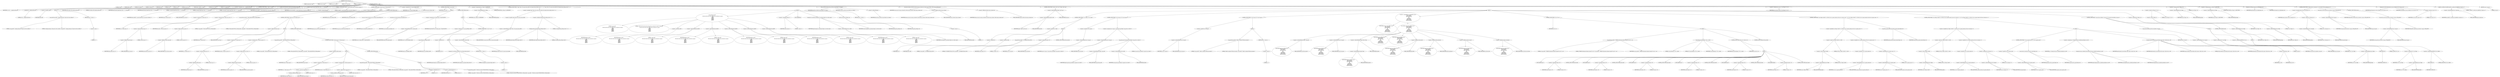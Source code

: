 digraph hostapd_notif_assoc {  
"1000112" [label = "(METHOD,hostapd_notif_assoc)" ]
"1000113" [label = "(PARAM,hostapd_data *hapd)" ]
"1000114" [label = "(PARAM,const u8 *addr)" ]
"1000115" [label = "(PARAM,const u8 *req_ies)" ]
"1000116" [label = "(PARAM,size_t req_ies_len)" ]
"1000117" [label = "(PARAM,int reassoc)" ]
"1000118" [label = "(BLOCK,,)" ]
"1000119" [label = "(LOCAL,v6: u32)" ]
"1000120" [label = "(LOCAL,reason: u16)" ]
"1000121" [label = "(LOCAL,sta: sta_info *)" ]
"1000122" [label = "(LOCAL,ie: const u8 *)" ]
"1000123" [label = "(LOCAL,ielen: int)" ]
"1000124" [label = "(LOCAL,p: u8 *)" ]
"1000125" [label = "(LOCAL,res: int)" ]
"1000126" [label = "(LOCAL,new_assoc: int)" ]
"1000127" [label = "(LOCAL,elems: ieee802_11_elems)" ]
"1000128" [label = "(LOCAL,buf: u8 [ 1064 ])" ]
"1000129" [label = "(LOCAL,v16: unsigned int)" ]
"1000130" [label = "(<operator>.assignment,v16 = __readgsdword(0x14u))" ]
"1000131" [label = "(IDENTIFIER,v16,v16 = __readgsdword(0x14u))" ]
"1000132" [label = "(__readgsdword,__readgsdword(0x14u))" ]
"1000133" [label = "(LITERAL,0x14u,__readgsdword(0x14u))" ]
"1000134" [label = "(CONTROL_STRUCTURE,if ( !addr ),if ( !addr ))" ]
"1000135" [label = "(<operator>.logicalNot,!addr)" ]
"1000136" [label = "(IDENTIFIER,addr,!addr)" ]
"1000137" [label = "(BLOCK,,)" ]
"1000138" [label = "(wpa_printf,wpa_printf(2, \"hostapd_notif_assoc: Skip event with no address\"))" ]
"1000139" [label = "(LITERAL,2,wpa_printf(2, \"hostapd_notif_assoc: Skip event with no address\"))" ]
"1000140" [label = "(LITERAL,\"hostapd_notif_assoc: Skip event with no address\",wpa_printf(2, \"hostapd_notif_assoc: Skip event with no address\"))" ]
"1000141" [label = "(RETURN,return -1;,return -1;)" ]
"1000142" [label = "(<operator>.minus,-1)" ]
"1000143" [label = "(LITERAL,1,-1)" ]
"1000144" [label = "(random_add_randomness,random_add_randomness(addr, 6u))" ]
"1000145" [label = "(IDENTIFIER,addr,random_add_randomness(addr, 6u))" ]
"1000146" [label = "(LITERAL,6u,random_add_randomness(addr, 6u))" ]
"1000147" [label = "(hostapd_logger,hostapd_logger(hapd, addr, 1u, 2, \"associated\"))" ]
"1000148" [label = "(IDENTIFIER,hapd,hostapd_logger(hapd, addr, 1u, 2, \"associated\"))" ]
"1000149" [label = "(IDENTIFIER,addr,hostapd_logger(hapd, addr, 1u, 2, \"associated\"))" ]
"1000150" [label = "(LITERAL,1u,hostapd_logger(hapd, addr, 1u, 2, \"associated\"))" ]
"1000151" [label = "(LITERAL,2,hostapd_logger(hapd, addr, 1u, 2, \"associated\"))" ]
"1000152" [label = "(LITERAL,\"associated\",hostapd_logger(hapd, addr, 1u, 2, \"associated\"))" ]
"1000153" [label = "(ieee802_11_parse_elems,ieee802_11_parse_elems(req_ies, req_ies_len, &elems, 0))" ]
"1000154" [label = "(IDENTIFIER,req_ies,ieee802_11_parse_elems(req_ies, req_ies_len, &elems, 0))" ]
"1000155" [label = "(IDENTIFIER,req_ies_len,ieee802_11_parse_elems(req_ies, req_ies_len, &elems, 0))" ]
"1000156" [label = "(<operator>.addressOf,&elems)" ]
"1000157" [label = "(IDENTIFIER,elems,ieee802_11_parse_elems(req_ies, req_ies_len, &elems, 0))" ]
"1000158" [label = "(LITERAL,0,ieee802_11_parse_elems(req_ies, req_ies_len, &elems, 0))" ]
"1000159" [label = "(CONTROL_STRUCTURE,if ( elems.wps_ie ),if ( elems.wps_ie ))" ]
"1000160" [label = "(<operator>.fieldAccess,elems.wps_ie)" ]
"1000161" [label = "(IDENTIFIER,elems,if ( elems.wps_ie ))" ]
"1000162" [label = "(FIELD_IDENTIFIER,wps_ie,wps_ie)" ]
"1000163" [label = "(BLOCK,,)" ]
"1000164" [label = "(<operator>.assignment,ie = elems.wps_ie - 2)" ]
"1000165" [label = "(IDENTIFIER,ie,ie = elems.wps_ie - 2)" ]
"1000166" [label = "(<operator>.subtraction,elems.wps_ie - 2)" ]
"1000167" [label = "(<operator>.fieldAccess,elems.wps_ie)" ]
"1000168" [label = "(IDENTIFIER,elems,elems.wps_ie - 2)" ]
"1000169" [label = "(FIELD_IDENTIFIER,wps_ie,wps_ie)" ]
"1000170" [label = "(LITERAL,2,elems.wps_ie - 2)" ]
"1000171" [label = "(<operator>.assignment,ielen = elems.wps_ie_len + 2)" ]
"1000172" [label = "(IDENTIFIER,ielen,ielen = elems.wps_ie_len + 2)" ]
"1000173" [label = "(<operator>.addition,elems.wps_ie_len + 2)" ]
"1000174" [label = "(<operator>.fieldAccess,elems.wps_ie_len)" ]
"1000175" [label = "(IDENTIFIER,elems,elems.wps_ie_len + 2)" ]
"1000176" [label = "(FIELD_IDENTIFIER,wps_ie_len,wps_ie_len)" ]
"1000177" [label = "(LITERAL,2,elems.wps_ie_len + 2)" ]
"1000178" [label = "(wpa_printf,wpa_printf(2, \"STA included WPS IE in (Re)AssocReq\"))" ]
"1000179" [label = "(LITERAL,2,wpa_printf(2, \"STA included WPS IE in (Re)AssocReq\"))" ]
"1000180" [label = "(LITERAL,\"STA included WPS IE in (Re)AssocReq\",wpa_printf(2, \"STA included WPS IE in (Re)AssocReq\"))" ]
"1000181" [label = "(CONTROL_STRUCTURE,else,else)" ]
"1000182" [label = "(CONTROL_STRUCTURE,if ( elems.rsn_ie ),if ( elems.rsn_ie ))" ]
"1000183" [label = "(<operator>.fieldAccess,elems.rsn_ie)" ]
"1000184" [label = "(IDENTIFIER,elems,if ( elems.rsn_ie ))" ]
"1000185" [label = "(FIELD_IDENTIFIER,rsn_ie,rsn_ie)" ]
"1000186" [label = "(BLOCK,,)" ]
"1000187" [label = "(<operator>.assignment,ie = elems.rsn_ie - 2)" ]
"1000188" [label = "(IDENTIFIER,ie,ie = elems.rsn_ie - 2)" ]
"1000189" [label = "(<operator>.subtraction,elems.rsn_ie - 2)" ]
"1000190" [label = "(<operator>.fieldAccess,elems.rsn_ie)" ]
"1000191" [label = "(IDENTIFIER,elems,elems.rsn_ie - 2)" ]
"1000192" [label = "(FIELD_IDENTIFIER,rsn_ie,rsn_ie)" ]
"1000193" [label = "(LITERAL,2,elems.rsn_ie - 2)" ]
"1000194" [label = "(<operator>.assignment,ielen = elems.rsn_ie_len + 2)" ]
"1000195" [label = "(IDENTIFIER,ielen,ielen = elems.rsn_ie_len + 2)" ]
"1000196" [label = "(<operator>.addition,elems.rsn_ie_len + 2)" ]
"1000197" [label = "(<operator>.fieldAccess,elems.rsn_ie_len)" ]
"1000198" [label = "(IDENTIFIER,elems,elems.rsn_ie_len + 2)" ]
"1000199" [label = "(FIELD_IDENTIFIER,rsn_ie_len,rsn_ie_len)" ]
"1000200" [label = "(LITERAL,2,elems.rsn_ie_len + 2)" ]
"1000201" [label = "(wpa_printf,wpa_printf(2, \"STA included RSN IE in (Re)AssocReq\"))" ]
"1000202" [label = "(LITERAL,2,wpa_printf(2, \"STA included RSN IE in (Re)AssocReq\"))" ]
"1000203" [label = "(LITERAL,\"STA included RSN IE in (Re)AssocReq\",wpa_printf(2, \"STA included RSN IE in (Re)AssocReq\"))" ]
"1000204" [label = "(CONTROL_STRUCTURE,else,else)" ]
"1000205" [label = "(CONTROL_STRUCTURE,if ( elems.wpa_ie ),if ( elems.wpa_ie ))" ]
"1000206" [label = "(<operator>.fieldAccess,elems.wpa_ie)" ]
"1000207" [label = "(IDENTIFIER,elems,if ( elems.wpa_ie ))" ]
"1000208" [label = "(FIELD_IDENTIFIER,wpa_ie,wpa_ie)" ]
"1000209" [label = "(BLOCK,,)" ]
"1000210" [label = "(<operator>.assignment,ie = elems.wpa_ie - 2)" ]
"1000211" [label = "(IDENTIFIER,ie,ie = elems.wpa_ie - 2)" ]
"1000212" [label = "(<operator>.subtraction,elems.wpa_ie - 2)" ]
"1000213" [label = "(<operator>.fieldAccess,elems.wpa_ie)" ]
"1000214" [label = "(IDENTIFIER,elems,elems.wpa_ie - 2)" ]
"1000215" [label = "(FIELD_IDENTIFIER,wpa_ie,wpa_ie)" ]
"1000216" [label = "(LITERAL,2,elems.wpa_ie - 2)" ]
"1000217" [label = "(<operator>.assignment,ielen = elems.wpa_ie_len + 2)" ]
"1000218" [label = "(IDENTIFIER,ielen,ielen = elems.wpa_ie_len + 2)" ]
"1000219" [label = "(<operator>.addition,elems.wpa_ie_len + 2)" ]
"1000220" [label = "(<operator>.fieldAccess,elems.wpa_ie_len)" ]
"1000221" [label = "(IDENTIFIER,elems,elems.wpa_ie_len + 2)" ]
"1000222" [label = "(FIELD_IDENTIFIER,wpa_ie_len,wpa_ie_len)" ]
"1000223" [label = "(LITERAL,2,elems.wpa_ie_len + 2)" ]
"1000224" [label = "(wpa_printf,wpa_printf(2, \"STA included WPA IE in (Re)AssocReq\"))" ]
"1000225" [label = "(LITERAL,2,wpa_printf(2, \"STA included WPA IE in (Re)AssocReq\"))" ]
"1000226" [label = "(LITERAL,\"STA included WPA IE in (Re)AssocReq\",wpa_printf(2, \"STA included WPA IE in (Re)AssocReq\"))" ]
"1000227" [label = "(CONTROL_STRUCTURE,else,else)" ]
"1000228" [label = "(BLOCK,,)" ]
"1000229" [label = "(<operator>.assignment,ie = 0)" ]
"1000230" [label = "(IDENTIFIER,ie,ie = 0)" ]
"1000231" [label = "(LITERAL,0,ie = 0)" ]
"1000232" [label = "(<operator>.assignment,ielen = 0)" ]
"1000233" [label = "(IDENTIFIER,ielen,ielen = 0)" ]
"1000234" [label = "(LITERAL,0,ielen = 0)" ]
"1000235" [label = "(wpa_printf,wpa_printf(2, \"STA did not include WPS/RSN/WPA IE in (Re)AssocReq\"))" ]
"1000236" [label = "(LITERAL,2,wpa_printf(2, \"STA did not include WPS/RSN/WPA IE in (Re)AssocReq\"))" ]
"1000237" [label = "(LITERAL,\"STA did not include WPS/RSN/WPA IE in (Re)AssocReq\",wpa_printf(2, \"STA did not include WPS/RSN/WPA IE in (Re)AssocReq\"))" ]
"1000238" [label = "(<operator>.assignment,sta = ap_get_sta(hapd, addr))" ]
"1000239" [label = "(IDENTIFIER,sta,sta = ap_get_sta(hapd, addr))" ]
"1000240" [label = "(ap_get_sta,ap_get_sta(hapd, addr))" ]
"1000241" [label = "(IDENTIFIER,hapd,ap_get_sta(hapd, addr))" ]
"1000242" [label = "(IDENTIFIER,addr,ap_get_sta(hapd, addr))" ]
"1000243" [label = "(CONTROL_STRUCTURE,if ( sta ),if ( sta ))" ]
"1000244" [label = "(IDENTIFIER,sta,if ( sta ))" ]
"1000245" [label = "(BLOCK,,)" ]
"1000246" [label = "(ap_sta_no_session_timeout,ap_sta_no_session_timeout(hapd, sta))" ]
"1000247" [label = "(IDENTIFIER,hapd,ap_sta_no_session_timeout(hapd, sta))" ]
"1000248" [label = "(IDENTIFIER,sta,ap_sta_no_session_timeout(hapd, sta))" ]
"1000249" [label = "(accounting_sta_stop,accounting_sta_stop(hapd, sta))" ]
"1000250" [label = "(IDENTIFIER,hapd,accounting_sta_stop(hapd, sta))" ]
"1000251" [label = "(IDENTIFIER,sta,accounting_sta_stop(hapd, sta))" ]
"1000252" [label = "(<operator>.assignment,sta->timeout_next = STA_NULLFUNC)" ]
"1000253" [label = "(<operator>.indirectFieldAccess,sta->timeout_next)" ]
"1000254" [label = "(IDENTIFIER,sta,sta->timeout_next = STA_NULLFUNC)" ]
"1000255" [label = "(FIELD_IDENTIFIER,timeout_next,timeout_next)" ]
"1000256" [label = "(IDENTIFIER,STA_NULLFUNC,sta->timeout_next = STA_NULLFUNC)" ]
"1000257" [label = "(CONTROL_STRUCTURE,else,else)" ]
"1000258" [label = "(BLOCK,,)" ]
"1000259" [label = "(<operator>.assignment,sta = ap_sta_add(hapd, addr))" ]
"1000260" [label = "(IDENTIFIER,sta,sta = ap_sta_add(hapd, addr))" ]
"1000261" [label = "(ap_sta_add,ap_sta_add(hapd, addr))" ]
"1000262" [label = "(IDENTIFIER,hapd,ap_sta_add(hapd, addr))" ]
"1000263" [label = "(IDENTIFIER,addr,ap_sta_add(hapd, addr))" ]
"1000264" [label = "(CONTROL_STRUCTURE,if ( !sta ),if ( !sta ))" ]
"1000265" [label = "(<operator>.logicalNot,!sta)" ]
"1000266" [label = "(IDENTIFIER,sta,!sta)" ]
"1000267" [label = "(BLOCK,,)" ]
"1000268" [label = "(hostapd_drv_sta_disassoc,hostapd_drv_sta_disassoc(hapd, addr, 5))" ]
"1000269" [label = "(IDENTIFIER,hapd,hostapd_drv_sta_disassoc(hapd, addr, 5))" ]
"1000270" [label = "(IDENTIFIER,addr,hostapd_drv_sta_disassoc(hapd, addr, 5))" ]
"1000271" [label = "(LITERAL,5,hostapd_drv_sta_disassoc(hapd, addr, 5))" ]
"1000272" [label = "(RETURN,return -1;,return -1;)" ]
"1000273" [label = "(<operator>.minus,-1)" ]
"1000274" [label = "(LITERAL,1,-1)" ]
"1000275" [label = "(<operators>.assignmentAnd,sta->flags &= 0xFFFECFFF)" ]
"1000276" [label = "(<operator>.indirectFieldAccess,sta->flags)" ]
"1000277" [label = "(IDENTIFIER,sta,sta->flags &= 0xFFFECFFF)" ]
"1000278" [label = "(FIELD_IDENTIFIER,flags,flags)" ]
"1000279" [label = "(LITERAL,0xFFFECFFF,sta->flags &= 0xFFFECFFF)" ]
"1000280" [label = "(CONTROL_STRUCTURE,if ( !hapd->iface->drv_max_acl_mac_addrs && hostapd_check_acl(hapd, addr, 0) != 1 ),if ( !hapd->iface->drv_max_acl_mac_addrs && hostapd_check_acl(hapd, addr, 0) != 1 ))" ]
"1000281" [label = "(<operator>.logicalAnd,!hapd->iface->drv_max_acl_mac_addrs && hostapd_check_acl(hapd, addr, 0) != 1)" ]
"1000282" [label = "(<operator>.logicalNot,!hapd->iface->drv_max_acl_mac_addrs)" ]
"1000283" [label = "(<operator>.indirectFieldAccess,hapd->iface->drv_max_acl_mac_addrs)" ]
"1000284" [label = "(<operator>.indirectFieldAccess,hapd->iface)" ]
"1000285" [label = "(IDENTIFIER,hapd,!hapd->iface->drv_max_acl_mac_addrs)" ]
"1000286" [label = "(FIELD_IDENTIFIER,iface,iface)" ]
"1000287" [label = "(FIELD_IDENTIFIER,drv_max_acl_mac_addrs,drv_max_acl_mac_addrs)" ]
"1000288" [label = "(<operator>.notEquals,hostapd_check_acl(hapd, addr, 0) != 1)" ]
"1000289" [label = "(hostapd_check_acl,hostapd_check_acl(hapd, addr, 0))" ]
"1000290" [label = "(IDENTIFIER,hapd,hostapd_check_acl(hapd, addr, 0))" ]
"1000291" [label = "(IDENTIFIER,addr,hostapd_check_acl(hapd, addr, 0))" ]
"1000292" [label = "(LITERAL,0,hostapd_check_acl(hapd, addr, 0))" ]
"1000293" [label = "(LITERAL,1,hostapd_check_acl(hapd, addr, 0) != 1)" ]
"1000294" [label = "(BLOCK,,)" ]
"1000295" [label = "(wpa_printf,wpa_printf(\n      3,\n      \"STA %02x:%02x:%02x:%02x:%02x:%02x not allowed to connect\",\n      *addr,\n      addr[1],\n      addr[2],\n      addr[3],\n      addr[4],\n      addr[5]))" ]
"1000296" [label = "(LITERAL,3,wpa_printf(\n      3,\n      \"STA %02x:%02x:%02x:%02x:%02x:%02x not allowed to connect\",\n      *addr,\n      addr[1],\n      addr[2],\n      addr[3],\n      addr[4],\n      addr[5]))" ]
"1000297" [label = "(LITERAL,\"STA %02x:%02x:%02x:%02x:%02x:%02x not allowed to connect\",wpa_printf(\n      3,\n      \"STA %02x:%02x:%02x:%02x:%02x:%02x not allowed to connect\",\n      *addr,\n      addr[1],\n      addr[2],\n      addr[3],\n      addr[4],\n      addr[5]))" ]
"1000298" [label = "(<operator>.indirection,*addr)" ]
"1000299" [label = "(IDENTIFIER,addr,wpa_printf(\n      3,\n      \"STA %02x:%02x:%02x:%02x:%02x:%02x not allowed to connect\",\n      *addr,\n      addr[1],\n      addr[2],\n      addr[3],\n      addr[4],\n      addr[5]))" ]
"1000300" [label = "(<operator>.indirectIndexAccess,addr[1])" ]
"1000301" [label = "(IDENTIFIER,addr,wpa_printf(\n      3,\n      \"STA %02x:%02x:%02x:%02x:%02x:%02x not allowed to connect\",\n      *addr,\n      addr[1],\n      addr[2],\n      addr[3],\n      addr[4],\n      addr[5]))" ]
"1000302" [label = "(LITERAL,1,wpa_printf(\n      3,\n      \"STA %02x:%02x:%02x:%02x:%02x:%02x not allowed to connect\",\n      *addr,\n      addr[1],\n      addr[2],\n      addr[3],\n      addr[4],\n      addr[5]))" ]
"1000303" [label = "(<operator>.indirectIndexAccess,addr[2])" ]
"1000304" [label = "(IDENTIFIER,addr,wpa_printf(\n      3,\n      \"STA %02x:%02x:%02x:%02x:%02x:%02x not allowed to connect\",\n      *addr,\n      addr[1],\n      addr[2],\n      addr[3],\n      addr[4],\n      addr[5]))" ]
"1000305" [label = "(LITERAL,2,wpa_printf(\n      3,\n      \"STA %02x:%02x:%02x:%02x:%02x:%02x not allowed to connect\",\n      *addr,\n      addr[1],\n      addr[2],\n      addr[3],\n      addr[4],\n      addr[5]))" ]
"1000306" [label = "(<operator>.indirectIndexAccess,addr[3])" ]
"1000307" [label = "(IDENTIFIER,addr,wpa_printf(\n      3,\n      \"STA %02x:%02x:%02x:%02x:%02x:%02x not allowed to connect\",\n      *addr,\n      addr[1],\n      addr[2],\n      addr[3],\n      addr[4],\n      addr[5]))" ]
"1000308" [label = "(LITERAL,3,wpa_printf(\n      3,\n      \"STA %02x:%02x:%02x:%02x:%02x:%02x not allowed to connect\",\n      *addr,\n      addr[1],\n      addr[2],\n      addr[3],\n      addr[4],\n      addr[5]))" ]
"1000309" [label = "(<operator>.indirectIndexAccess,addr[4])" ]
"1000310" [label = "(IDENTIFIER,addr,wpa_printf(\n      3,\n      \"STA %02x:%02x:%02x:%02x:%02x:%02x not allowed to connect\",\n      *addr,\n      addr[1],\n      addr[2],\n      addr[3],\n      addr[4],\n      addr[5]))" ]
"1000311" [label = "(LITERAL,4,wpa_printf(\n      3,\n      \"STA %02x:%02x:%02x:%02x:%02x:%02x not allowed to connect\",\n      *addr,\n      addr[1],\n      addr[2],\n      addr[3],\n      addr[4],\n      addr[5]))" ]
"1000312" [label = "(<operator>.indirectIndexAccess,addr[5])" ]
"1000313" [label = "(IDENTIFIER,addr,wpa_printf(\n      3,\n      \"STA %02x:%02x:%02x:%02x:%02x:%02x not allowed to connect\",\n      *addr,\n      addr[1],\n      addr[2],\n      addr[3],\n      addr[4],\n      addr[5]))" ]
"1000314" [label = "(LITERAL,5,wpa_printf(\n      3,\n      \"STA %02x:%02x:%02x:%02x:%02x:%02x not allowed to connect\",\n      *addr,\n      addr[1],\n      addr[2],\n      addr[3],\n      addr[4],\n      addr[5]))" ]
"1000315" [label = "(<operator>.assignment,reason = 1)" ]
"1000316" [label = "(IDENTIFIER,reason,reason = 1)" ]
"1000317" [label = "(LITERAL,1,reason = 1)" ]
"1000318" [label = "(JUMP_TARGET,fail)" ]
"1000319" [label = "(hostapd_drv_sta_disassoc,hostapd_drv_sta_disassoc(hapd, sta->addr, reason))" ]
"1000320" [label = "(IDENTIFIER,hapd,hostapd_drv_sta_disassoc(hapd, sta->addr, reason))" ]
"1000321" [label = "(<operator>.indirectFieldAccess,sta->addr)" ]
"1000322" [label = "(IDENTIFIER,sta,hostapd_drv_sta_disassoc(hapd, sta->addr, reason))" ]
"1000323" [label = "(FIELD_IDENTIFIER,addr,addr)" ]
"1000324" [label = "(IDENTIFIER,reason,hostapd_drv_sta_disassoc(hapd, sta->addr, reason))" ]
"1000325" [label = "(ap_free_sta,ap_free_sta(hapd, sta))" ]
"1000326" [label = "(IDENTIFIER,hapd,ap_free_sta(hapd, sta))" ]
"1000327" [label = "(IDENTIFIER,sta,ap_free_sta(hapd, sta))" ]
"1000328" [label = "(RETURN,return -1;,return -1;)" ]
"1000329" [label = "(<operator>.minus,-1)" ]
"1000330" [label = "(LITERAL,1,-1)" ]
"1000331" [label = "(mbo_ap_check_sta_assoc,mbo_ap_check_sta_assoc(hapd, sta, &elems))" ]
"1000332" [label = "(IDENTIFIER,hapd,mbo_ap_check_sta_assoc(hapd, sta, &elems))" ]
"1000333" [label = "(IDENTIFIER,sta,mbo_ap_check_sta_assoc(hapd, sta, &elems))" ]
"1000334" [label = "(<operator>.addressOf,&elems)" ]
"1000335" [label = "(IDENTIFIER,elems,mbo_ap_check_sta_assoc(hapd, sta, &elems))" ]
"1000336" [label = "(ap_copy_sta_supp_op_classes,ap_copy_sta_supp_op_classes(sta, elems.supp_op_classes, elems.supp_op_classes_len))" ]
"1000337" [label = "(IDENTIFIER,sta,ap_copy_sta_supp_op_classes(sta, elems.supp_op_classes, elems.supp_op_classes_len))" ]
"1000338" [label = "(<operator>.fieldAccess,elems.supp_op_classes)" ]
"1000339" [label = "(IDENTIFIER,elems,ap_copy_sta_supp_op_classes(sta, elems.supp_op_classes, elems.supp_op_classes_len))" ]
"1000340" [label = "(FIELD_IDENTIFIER,supp_op_classes,supp_op_classes)" ]
"1000341" [label = "(<operator>.fieldAccess,elems.supp_op_classes_len)" ]
"1000342" [label = "(IDENTIFIER,elems,ap_copy_sta_supp_op_classes(sta, elems.supp_op_classes, elems.supp_op_classes_len))" ]
"1000343" [label = "(FIELD_IDENTIFIER,supp_op_classes_len,supp_op_classes_len)" ]
"1000344" [label = "(CONTROL_STRUCTURE,if ( hapd->conf->wpa ),if ( hapd->conf->wpa ))" ]
"1000345" [label = "(<operator>.indirectFieldAccess,hapd->conf->wpa)" ]
"1000346" [label = "(<operator>.indirectFieldAccess,hapd->conf)" ]
"1000347" [label = "(IDENTIFIER,hapd,if ( hapd->conf->wpa ))" ]
"1000348" [label = "(FIELD_IDENTIFIER,conf,conf)" ]
"1000349" [label = "(FIELD_IDENTIFIER,wpa,wpa)" ]
"1000350" [label = "(BLOCK,,)" ]
"1000351" [label = "(CONTROL_STRUCTURE,if ( !ie || !ielen ),if ( !ie || !ielen ))" ]
"1000352" [label = "(<operator>.logicalOr,!ie || !ielen)" ]
"1000353" [label = "(<operator>.logicalNot,!ie)" ]
"1000354" [label = "(IDENTIFIER,ie,!ie)" ]
"1000355" [label = "(<operator>.logicalNot,!ielen)" ]
"1000356" [label = "(IDENTIFIER,ielen,!ielen)" ]
"1000357" [label = "(BLOCK,,)" ]
"1000358" [label = "(wpa_printf,wpa_printf(2, \"No WPA/RSN IE from STA\"))" ]
"1000359" [label = "(LITERAL,2,wpa_printf(2, \"No WPA/RSN IE from STA\"))" ]
"1000360" [label = "(LITERAL,\"No WPA/RSN IE from STA\",wpa_printf(2, \"No WPA/RSN IE from STA\"))" ]
"1000361" [label = "(<operator>.assignment,reason = 13)" ]
"1000362" [label = "(IDENTIFIER,reason,reason = 13)" ]
"1000363" [label = "(LITERAL,13,reason = 13)" ]
"1000364" [label = "(CONTROL_STRUCTURE,goto fail;,goto fail;)" ]
"1000365" [label = "(CONTROL_STRUCTURE,if ( !sta->wpa_sm ),if ( !sta->wpa_sm ))" ]
"1000366" [label = "(<operator>.logicalNot,!sta->wpa_sm)" ]
"1000367" [label = "(<operator>.indirectFieldAccess,sta->wpa_sm)" ]
"1000368" [label = "(IDENTIFIER,sta,!sta->wpa_sm)" ]
"1000369" [label = "(FIELD_IDENTIFIER,wpa_sm,wpa_sm)" ]
"1000370" [label = "(<operator>.assignment,sta->wpa_sm = wpa_auth_sta_init(hapd->wpa_auth, sta->addr, 0))" ]
"1000371" [label = "(<operator>.indirectFieldAccess,sta->wpa_sm)" ]
"1000372" [label = "(IDENTIFIER,sta,sta->wpa_sm = wpa_auth_sta_init(hapd->wpa_auth, sta->addr, 0))" ]
"1000373" [label = "(FIELD_IDENTIFIER,wpa_sm,wpa_sm)" ]
"1000374" [label = "(wpa_auth_sta_init,wpa_auth_sta_init(hapd->wpa_auth, sta->addr, 0))" ]
"1000375" [label = "(<operator>.indirectFieldAccess,hapd->wpa_auth)" ]
"1000376" [label = "(IDENTIFIER,hapd,wpa_auth_sta_init(hapd->wpa_auth, sta->addr, 0))" ]
"1000377" [label = "(FIELD_IDENTIFIER,wpa_auth,wpa_auth)" ]
"1000378" [label = "(<operator>.indirectFieldAccess,sta->addr)" ]
"1000379" [label = "(IDENTIFIER,sta,wpa_auth_sta_init(hapd->wpa_auth, sta->addr, 0))" ]
"1000380" [label = "(FIELD_IDENTIFIER,addr,addr)" ]
"1000381" [label = "(LITERAL,0,wpa_auth_sta_init(hapd->wpa_auth, sta->addr, 0))" ]
"1000382" [label = "(CONTROL_STRUCTURE,if ( !sta->wpa_sm ),if ( !sta->wpa_sm ))" ]
"1000383" [label = "(<operator>.logicalNot,!sta->wpa_sm)" ]
"1000384" [label = "(<operator>.indirectFieldAccess,sta->wpa_sm)" ]
"1000385" [label = "(IDENTIFIER,sta,!sta->wpa_sm)" ]
"1000386" [label = "(FIELD_IDENTIFIER,wpa_sm,wpa_sm)" ]
"1000387" [label = "(BLOCK,,)" ]
"1000388" [label = "(wpa_printf,wpa_printf(5, \"Failed to initialize WPA state machine\"))" ]
"1000389" [label = "(LITERAL,5,wpa_printf(5, \"Failed to initialize WPA state machine\"))" ]
"1000390" [label = "(LITERAL,\"Failed to initialize WPA state machine\",wpa_printf(5, \"Failed to initialize WPA state machine\"))" ]
"1000391" [label = "(RETURN,return -1;,return -1;)" ]
"1000392" [label = "(<operator>.minus,-1)" ]
"1000393" [label = "(LITERAL,1,-1)" ]
"1000394" [label = "(<operator>.assignment,res = wpa_validate_wpa_ie(\n            hapd->wpa_auth,\n            sta->wpa_sm,\n            hapd->iface->freq,\n            ie,\n            ielen,\n            elems.mdie,\n            elems.mdie_len,\n            elems.owe_dh,\n            elems.owe_dh_len))" ]
"1000395" [label = "(IDENTIFIER,res,res = wpa_validate_wpa_ie(\n            hapd->wpa_auth,\n            sta->wpa_sm,\n            hapd->iface->freq,\n            ie,\n            ielen,\n            elems.mdie,\n            elems.mdie_len,\n            elems.owe_dh,\n            elems.owe_dh_len))" ]
"1000396" [label = "(wpa_validate_wpa_ie,wpa_validate_wpa_ie(\n            hapd->wpa_auth,\n            sta->wpa_sm,\n            hapd->iface->freq,\n            ie,\n            ielen,\n            elems.mdie,\n            elems.mdie_len,\n            elems.owe_dh,\n            elems.owe_dh_len))" ]
"1000397" [label = "(<operator>.indirectFieldAccess,hapd->wpa_auth)" ]
"1000398" [label = "(IDENTIFIER,hapd,wpa_validate_wpa_ie(\n            hapd->wpa_auth,\n            sta->wpa_sm,\n            hapd->iface->freq,\n            ie,\n            ielen,\n            elems.mdie,\n            elems.mdie_len,\n            elems.owe_dh,\n            elems.owe_dh_len))" ]
"1000399" [label = "(FIELD_IDENTIFIER,wpa_auth,wpa_auth)" ]
"1000400" [label = "(<operator>.indirectFieldAccess,sta->wpa_sm)" ]
"1000401" [label = "(IDENTIFIER,sta,wpa_validate_wpa_ie(\n            hapd->wpa_auth,\n            sta->wpa_sm,\n            hapd->iface->freq,\n            ie,\n            ielen,\n            elems.mdie,\n            elems.mdie_len,\n            elems.owe_dh,\n            elems.owe_dh_len))" ]
"1000402" [label = "(FIELD_IDENTIFIER,wpa_sm,wpa_sm)" ]
"1000403" [label = "(<operator>.indirectFieldAccess,hapd->iface->freq)" ]
"1000404" [label = "(<operator>.indirectFieldAccess,hapd->iface)" ]
"1000405" [label = "(IDENTIFIER,hapd,wpa_validate_wpa_ie(\n            hapd->wpa_auth,\n            sta->wpa_sm,\n            hapd->iface->freq,\n            ie,\n            ielen,\n            elems.mdie,\n            elems.mdie_len,\n            elems.owe_dh,\n            elems.owe_dh_len))" ]
"1000406" [label = "(FIELD_IDENTIFIER,iface,iface)" ]
"1000407" [label = "(FIELD_IDENTIFIER,freq,freq)" ]
"1000408" [label = "(IDENTIFIER,ie,wpa_validate_wpa_ie(\n            hapd->wpa_auth,\n            sta->wpa_sm,\n            hapd->iface->freq,\n            ie,\n            ielen,\n            elems.mdie,\n            elems.mdie_len,\n            elems.owe_dh,\n            elems.owe_dh_len))" ]
"1000409" [label = "(IDENTIFIER,ielen,wpa_validate_wpa_ie(\n            hapd->wpa_auth,\n            sta->wpa_sm,\n            hapd->iface->freq,\n            ie,\n            ielen,\n            elems.mdie,\n            elems.mdie_len,\n            elems.owe_dh,\n            elems.owe_dh_len))" ]
"1000410" [label = "(<operator>.fieldAccess,elems.mdie)" ]
"1000411" [label = "(IDENTIFIER,elems,wpa_validate_wpa_ie(\n            hapd->wpa_auth,\n            sta->wpa_sm,\n            hapd->iface->freq,\n            ie,\n            ielen,\n            elems.mdie,\n            elems.mdie_len,\n            elems.owe_dh,\n            elems.owe_dh_len))" ]
"1000412" [label = "(FIELD_IDENTIFIER,mdie,mdie)" ]
"1000413" [label = "(<operator>.fieldAccess,elems.mdie_len)" ]
"1000414" [label = "(IDENTIFIER,elems,wpa_validate_wpa_ie(\n            hapd->wpa_auth,\n            sta->wpa_sm,\n            hapd->iface->freq,\n            ie,\n            ielen,\n            elems.mdie,\n            elems.mdie_len,\n            elems.owe_dh,\n            elems.owe_dh_len))" ]
"1000415" [label = "(FIELD_IDENTIFIER,mdie_len,mdie_len)" ]
"1000416" [label = "(<operator>.fieldAccess,elems.owe_dh)" ]
"1000417" [label = "(IDENTIFIER,elems,wpa_validate_wpa_ie(\n            hapd->wpa_auth,\n            sta->wpa_sm,\n            hapd->iface->freq,\n            ie,\n            ielen,\n            elems.mdie,\n            elems.mdie_len,\n            elems.owe_dh,\n            elems.owe_dh_len))" ]
"1000418" [label = "(FIELD_IDENTIFIER,owe_dh,owe_dh)" ]
"1000419" [label = "(<operator>.fieldAccess,elems.owe_dh_len)" ]
"1000420" [label = "(IDENTIFIER,elems,wpa_validate_wpa_ie(\n            hapd->wpa_auth,\n            sta->wpa_sm,\n            hapd->iface->freq,\n            ie,\n            ielen,\n            elems.mdie,\n            elems.mdie_len,\n            elems.owe_dh,\n            elems.owe_dh_len))" ]
"1000421" [label = "(FIELD_IDENTIFIER,owe_dh_len,owe_dh_len)" ]
"1000422" [label = "(CONTROL_STRUCTURE,if ( res ),if ( res ))" ]
"1000423" [label = "(IDENTIFIER,res,if ( res ))" ]
"1000424" [label = "(BLOCK,,)" ]
"1000425" [label = "(wpa_printf,wpa_printf(2, \"WPA/RSN information element rejected? (res %u)\", res))" ]
"1000426" [label = "(LITERAL,2,wpa_printf(2, \"WPA/RSN information element rejected? (res %u)\", res))" ]
"1000427" [label = "(LITERAL,\"WPA/RSN information element rejected? (res %u)\",wpa_printf(2, \"WPA/RSN information element rejected? (res %u)\", res))" ]
"1000428" [label = "(IDENTIFIER,res,wpa_printf(2, \"WPA/RSN information element rejected? (res %u)\", res))" ]
"1000429" [label = "(wpa_hexdump,wpa_hexdump(2, \"IE\", ie, ielen))" ]
"1000430" [label = "(LITERAL,2,wpa_hexdump(2, \"IE\", ie, ielen))" ]
"1000431" [label = "(LITERAL,\"IE\",wpa_hexdump(2, \"IE\", ie, ielen))" ]
"1000432" [label = "(IDENTIFIER,ie,wpa_hexdump(2, \"IE\", ie, ielen))" ]
"1000433" [label = "(IDENTIFIER,ielen,wpa_hexdump(2, \"IE\", ie, ielen))" ]
"1000434" [label = "(CONTROL_STRUCTURE,switch ( res ),switch ( res ))" ]
"1000435" [label = "(IDENTIFIER,res,switch ( res ))" ]
"1000436" [label = "(BLOCK,,)" ]
"1000437" [label = "(JUMP_TARGET,case 2)" ]
"1000438" [label = "(<operator>.assignment,reason = 18)" ]
"1000439" [label = "(IDENTIFIER,reason,reason = 18)" ]
"1000440" [label = "(LITERAL,18,reason = 18)" ]
"1000441" [label = "(CONTROL_STRUCTURE,break;,break;)" ]
"1000442" [label = "(JUMP_TARGET,case 3)" ]
"1000443" [label = "(<operator>.assignment,reason = 19)" ]
"1000444" [label = "(IDENTIFIER,reason,reason = 19)" ]
"1000445" [label = "(LITERAL,19,reason = 19)" ]
"1000446" [label = "(CONTROL_STRUCTURE,break;,break;)" ]
"1000447" [label = "(JUMP_TARGET,case 4)" ]
"1000448" [label = "(<operator>.assignment,reason = 20)" ]
"1000449" [label = "(IDENTIFIER,reason,reason = 20)" ]
"1000450" [label = "(LITERAL,20,reason = 20)" ]
"1000451" [label = "(CONTROL_STRUCTURE,break;,break;)" ]
"1000452" [label = "(JUMP_TARGET,case 7)" ]
"1000453" [label = "(<operator>.assignment,reason = 13)" ]
"1000454" [label = "(IDENTIFIER,reason,reason = 13)" ]
"1000455" [label = "(LITERAL,13,reason = 13)" ]
"1000456" [label = "(CONTROL_STRUCTURE,break;,break;)" ]
"1000457" [label = "(JUMP_TARGET,case 8)" ]
"1000458" [label = "(<operator>.assignment,reason = 24)" ]
"1000459" [label = "(IDENTIFIER,reason,reason = 24)" ]
"1000460" [label = "(LITERAL,24,reason = 24)" ]
"1000461" [label = "(CONTROL_STRUCTURE,break;,break;)" ]
"1000462" [label = "(JUMP_TARGET,default)" ]
"1000463" [label = "(<operator>.assignment,reason = 13)" ]
"1000464" [label = "(IDENTIFIER,reason,reason = 13)" ]
"1000465" [label = "(LITERAL,13,reason = 13)" ]
"1000466" [label = "(CONTROL_STRUCTURE,break;,break;)" ]
"1000467" [label = "(CONTROL_STRUCTURE,goto fail;,goto fail;)" ]
"1000468" [label = "(CONTROL_STRUCTURE,if ( (sta->flags & 0x402) == 1026 && !sta->sa_query_timed_out && sta->sa_query_count > 0 ),if ( (sta->flags & 0x402) == 1026 && !sta->sa_query_timed_out && sta->sa_query_count > 0 ))" ]
"1000469" [label = "(<operator>.logicalAnd,(sta->flags & 0x402) == 1026 && !sta->sa_query_timed_out && sta->sa_query_count > 0)" ]
"1000470" [label = "(<operator>.equals,(sta->flags & 0x402) == 1026)" ]
"1000471" [label = "(<operator>.and,sta->flags & 0x402)" ]
"1000472" [label = "(<operator>.indirectFieldAccess,sta->flags)" ]
"1000473" [label = "(IDENTIFIER,sta,sta->flags & 0x402)" ]
"1000474" [label = "(FIELD_IDENTIFIER,flags,flags)" ]
"1000475" [label = "(LITERAL,0x402,sta->flags & 0x402)" ]
"1000476" [label = "(LITERAL,1026,(sta->flags & 0x402) == 1026)" ]
"1000477" [label = "(<operator>.logicalAnd,!sta->sa_query_timed_out && sta->sa_query_count > 0)" ]
"1000478" [label = "(<operator>.logicalNot,!sta->sa_query_timed_out)" ]
"1000479" [label = "(<operator>.indirectFieldAccess,sta->sa_query_timed_out)" ]
"1000480" [label = "(IDENTIFIER,sta,!sta->sa_query_timed_out)" ]
"1000481" [label = "(FIELD_IDENTIFIER,sa_query_timed_out,sa_query_timed_out)" ]
"1000482" [label = "(<operator>.greaterThan,sta->sa_query_count > 0)" ]
"1000483" [label = "(<operator>.indirectFieldAccess,sta->sa_query_count)" ]
"1000484" [label = "(IDENTIFIER,sta,sta->sa_query_count > 0)" ]
"1000485" [label = "(FIELD_IDENTIFIER,sa_query_count,sa_query_count)" ]
"1000486" [label = "(LITERAL,0,sta->sa_query_count > 0)" ]
"1000487" [label = "(ap_check_sa_query_timeout,ap_check_sa_query_timeout(hapd, sta))" ]
"1000488" [label = "(IDENTIFIER,hapd,ap_check_sa_query_timeout(hapd, sta))" ]
"1000489" [label = "(IDENTIFIER,sta,ap_check_sa_query_timeout(hapd, sta))" ]
"1000490" [label = "(CONTROL_STRUCTURE,if ( (sta->flags & 0x402) == 1026 && !sta->sa_query_timed_out && sta->auth_alg != 2 ),if ( (sta->flags & 0x402) == 1026 && !sta->sa_query_timed_out && sta->auth_alg != 2 ))" ]
"1000491" [label = "(<operator>.logicalAnd,(sta->flags & 0x402) == 1026 && !sta->sa_query_timed_out && sta->auth_alg != 2)" ]
"1000492" [label = "(<operator>.equals,(sta->flags & 0x402) == 1026)" ]
"1000493" [label = "(<operator>.and,sta->flags & 0x402)" ]
"1000494" [label = "(<operator>.indirectFieldAccess,sta->flags)" ]
"1000495" [label = "(IDENTIFIER,sta,sta->flags & 0x402)" ]
"1000496" [label = "(FIELD_IDENTIFIER,flags,flags)" ]
"1000497" [label = "(LITERAL,0x402,sta->flags & 0x402)" ]
"1000498" [label = "(LITERAL,1026,(sta->flags & 0x402) == 1026)" ]
"1000499" [label = "(<operator>.logicalAnd,!sta->sa_query_timed_out && sta->auth_alg != 2)" ]
"1000500" [label = "(<operator>.logicalNot,!sta->sa_query_timed_out)" ]
"1000501" [label = "(<operator>.indirectFieldAccess,sta->sa_query_timed_out)" ]
"1000502" [label = "(IDENTIFIER,sta,!sta->sa_query_timed_out)" ]
"1000503" [label = "(FIELD_IDENTIFIER,sa_query_timed_out,sa_query_timed_out)" ]
"1000504" [label = "(<operator>.notEquals,sta->auth_alg != 2)" ]
"1000505" [label = "(<operator>.indirectFieldAccess,sta->auth_alg)" ]
"1000506" [label = "(IDENTIFIER,sta,sta->auth_alg != 2)" ]
"1000507" [label = "(FIELD_IDENTIFIER,auth_alg,auth_alg)" ]
"1000508" [label = "(LITERAL,2,sta->auth_alg != 2)" ]
"1000509" [label = "(BLOCK,,)" ]
"1000510" [label = "(CONTROL_STRUCTURE,if ( !sta->sa_query_count ),if ( !sta->sa_query_count ))" ]
"1000511" [label = "(<operator>.logicalNot,!sta->sa_query_count)" ]
"1000512" [label = "(<operator>.indirectFieldAccess,sta->sa_query_count)" ]
"1000513" [label = "(IDENTIFIER,sta,!sta->sa_query_count)" ]
"1000514" [label = "(FIELD_IDENTIFIER,sa_query_count,sa_query_count)" ]
"1000515" [label = "(ap_sta_start_sa_query,ap_sta_start_sa_query(hapd, sta))" ]
"1000516" [label = "(IDENTIFIER,hapd,ap_sta_start_sa_query(hapd, sta))" ]
"1000517" [label = "(IDENTIFIER,sta,ap_sta_start_sa_query(hapd, sta))" ]
"1000518" [label = "(<operator>.assignment,p = hostapd_eid_assoc_comeback_time(hapd, sta, buf))" ]
"1000519" [label = "(IDENTIFIER,p,p = hostapd_eid_assoc_comeback_time(hapd, sta, buf))" ]
"1000520" [label = "(hostapd_eid_assoc_comeback_time,hostapd_eid_assoc_comeback_time(hapd, sta, buf))" ]
"1000521" [label = "(IDENTIFIER,hapd,hostapd_eid_assoc_comeback_time(hapd, sta, buf))" ]
"1000522" [label = "(IDENTIFIER,sta,hostapd_eid_assoc_comeback_time(hapd, sta, buf))" ]
"1000523" [label = "(IDENTIFIER,buf,hostapd_eid_assoc_comeback_time(hapd, sta, buf))" ]
"1000524" [label = "(hostapd_sta_assoc,hostapd_sta_assoc(hapd, addr, reassoc, 0x1Eu, buf, p - buf))" ]
"1000525" [label = "(IDENTIFIER,hapd,hostapd_sta_assoc(hapd, addr, reassoc, 0x1Eu, buf, p - buf))" ]
"1000526" [label = "(IDENTIFIER,addr,hostapd_sta_assoc(hapd, addr, reassoc, 0x1Eu, buf, p - buf))" ]
"1000527" [label = "(IDENTIFIER,reassoc,hostapd_sta_assoc(hapd, addr, reassoc, 0x1Eu, buf, p - buf))" ]
"1000528" [label = "(LITERAL,0x1Eu,hostapd_sta_assoc(hapd, addr, reassoc, 0x1Eu, buf, p - buf))" ]
"1000529" [label = "(IDENTIFIER,buf,hostapd_sta_assoc(hapd, addr, reassoc, 0x1Eu, buf, p - buf))" ]
"1000530" [label = "(<operator>.subtraction,p - buf)" ]
"1000531" [label = "(IDENTIFIER,p,p - buf)" ]
"1000532" [label = "(IDENTIFIER,buf,p - buf)" ]
"1000533" [label = "(RETURN,return 0;,return 0;)" ]
"1000534" [label = "(LITERAL,0,return 0;)" ]
"1000535" [label = "(CONTROL_STRUCTURE,if ( wpa_auth_uses_mfp(sta->wpa_sm) ),if ( wpa_auth_uses_mfp(sta->wpa_sm) ))" ]
"1000536" [label = "(wpa_auth_uses_mfp,wpa_auth_uses_mfp(sta->wpa_sm))" ]
"1000537" [label = "(<operator>.indirectFieldAccess,sta->wpa_sm)" ]
"1000538" [label = "(IDENTIFIER,sta,wpa_auth_uses_mfp(sta->wpa_sm))" ]
"1000539" [label = "(FIELD_IDENTIFIER,wpa_sm,wpa_sm)" ]
"1000540" [label = "(BLOCK,,)" ]
"1000541" [label = "(<operator>.assignment,v6 = sta->flags)" ]
"1000542" [label = "(IDENTIFIER,v6,v6 = sta->flags)" ]
"1000543" [label = "(<operator>.indirectFieldAccess,sta->flags)" ]
"1000544" [label = "(IDENTIFIER,sta,v6 = sta->flags)" ]
"1000545" [label = "(FIELD_IDENTIFIER,flags,flags)" ]
"1000546" [label = "(<operators>.assignmentOr,BYTE1(v6) |= 4u)" ]
"1000547" [label = "(BYTE1,BYTE1(v6))" ]
"1000548" [label = "(IDENTIFIER,v6,BYTE1(v6))" ]
"1000549" [label = "(LITERAL,4u,BYTE1(v6) |= 4u)" ]
"1000550" [label = "(CONTROL_STRUCTURE,else,else)" ]
"1000551" [label = "(BLOCK,,)" ]
"1000552" [label = "(<operator>.assignment,v6 = sta->flags)" ]
"1000553" [label = "(IDENTIFIER,v6,v6 = sta->flags)" ]
"1000554" [label = "(<operator>.indirectFieldAccess,sta->flags)" ]
"1000555" [label = "(IDENTIFIER,sta,v6 = sta->flags)" ]
"1000556" [label = "(FIELD_IDENTIFIER,flags,flags)" ]
"1000557" [label = "(<operators>.assignmentAnd,BYTE1(v6) &= 0xFBu)" ]
"1000558" [label = "(BYTE1,BYTE1(v6))" ]
"1000559" [label = "(IDENTIFIER,v6,BYTE1(v6))" ]
"1000560" [label = "(LITERAL,0xFBu,BYTE1(v6) &= 0xFBu)" ]
"1000561" [label = "(<operator>.assignment,sta->flags = v6)" ]
"1000562" [label = "(<operator>.indirectFieldAccess,sta->flags)" ]
"1000563" [label = "(IDENTIFIER,sta,sta->flags = v6)" ]
"1000564" [label = "(FIELD_IDENTIFIER,flags,flags)" ]
"1000565" [label = "(IDENTIFIER,v6,sta->flags = v6)" ]
"1000566" [label = "(<operator>.assignment,new_assoc = (sta->flags & 2) == 0)" ]
"1000567" [label = "(IDENTIFIER,new_assoc,new_assoc = (sta->flags & 2) == 0)" ]
"1000568" [label = "(<operator>.equals,(sta->flags & 2) == 0)" ]
"1000569" [label = "(<operator>.and,sta->flags & 2)" ]
"1000570" [label = "(<operator>.indirectFieldAccess,sta->flags)" ]
"1000571" [label = "(IDENTIFIER,sta,sta->flags & 2)" ]
"1000572" [label = "(FIELD_IDENTIFIER,flags,flags)" ]
"1000573" [label = "(LITERAL,2,sta->flags & 2)" ]
"1000574" [label = "(LITERAL,0,(sta->flags & 2) == 0)" ]
"1000575" [label = "(<operators>.assignmentOr,sta->flags |= 3u)" ]
"1000576" [label = "(<operator>.indirectFieldAccess,sta->flags)" ]
"1000577" [label = "(IDENTIFIER,sta,sta->flags |= 3u)" ]
"1000578" [label = "(FIELD_IDENTIFIER,flags,flags)" ]
"1000579" [label = "(LITERAL,3u,sta->flags |= 3u)" ]
"1000580" [label = "(<operators>.assignmentAnd,sta->flags &= 0xFFF7FFFF)" ]
"1000581" [label = "(<operator>.indirectFieldAccess,sta->flags)" ]
"1000582" [label = "(IDENTIFIER,sta,sta->flags &= 0xFFF7FFFF)" ]
"1000583" [label = "(FIELD_IDENTIFIER,flags,flags)" ]
"1000584" [label = "(LITERAL,0xFFF7FFFF,sta->flags &= 0xFFF7FFFF)" ]
"1000585" [label = "(hostapd_set_sta_flags,hostapd_set_sta_flags(hapd, sta))" ]
"1000586" [label = "(IDENTIFIER,hapd,hostapd_set_sta_flags(hapd, sta))" ]
"1000587" [label = "(IDENTIFIER,sta,hostapd_set_sta_flags(hapd, sta))" ]
"1000588" [label = "(CONTROL_STRUCTURE,if ( reassoc && sta->auth_alg == 2 ),if ( reassoc && sta->auth_alg == 2 ))" ]
"1000589" [label = "(<operator>.logicalAnd,reassoc && sta->auth_alg == 2)" ]
"1000590" [label = "(IDENTIFIER,reassoc,reassoc && sta->auth_alg == 2)" ]
"1000591" [label = "(<operator>.equals,sta->auth_alg == 2)" ]
"1000592" [label = "(<operator>.indirectFieldAccess,sta->auth_alg)" ]
"1000593" [label = "(IDENTIFIER,sta,sta->auth_alg == 2)" ]
"1000594" [label = "(FIELD_IDENTIFIER,auth_alg,auth_alg)" ]
"1000595" [label = "(LITERAL,2,sta->auth_alg == 2)" ]
"1000596" [label = "(wpa_auth_sm_event,wpa_auth_sm_event(sta->wpa_sm, WPA_ASSOC_FT))" ]
"1000597" [label = "(<operator>.indirectFieldAccess,sta->wpa_sm)" ]
"1000598" [label = "(IDENTIFIER,sta,wpa_auth_sm_event(sta->wpa_sm, WPA_ASSOC_FT))" ]
"1000599" [label = "(FIELD_IDENTIFIER,wpa_sm,wpa_sm)" ]
"1000600" [label = "(IDENTIFIER,WPA_ASSOC_FT,wpa_auth_sm_event(sta->wpa_sm, WPA_ASSOC_FT))" ]
"1000601" [label = "(CONTROL_STRUCTURE,else,else)" ]
"1000602" [label = "(wpa_auth_sm_event,wpa_auth_sm_event(sta->wpa_sm, WPA_ASSOC))" ]
"1000603" [label = "(<operator>.indirectFieldAccess,sta->wpa_sm)" ]
"1000604" [label = "(IDENTIFIER,sta,wpa_auth_sm_event(sta->wpa_sm, WPA_ASSOC))" ]
"1000605" [label = "(FIELD_IDENTIFIER,wpa_sm,wpa_sm)" ]
"1000606" [label = "(IDENTIFIER,WPA_ASSOC,wpa_auth_sm_event(sta->wpa_sm, WPA_ASSOC))" ]
"1000607" [label = "(hostapd_new_assoc_sta,hostapd_new_assoc_sta(hapd, sta, new_assoc == 0))" ]
"1000608" [label = "(IDENTIFIER,hapd,hostapd_new_assoc_sta(hapd, sta, new_assoc == 0))" ]
"1000609" [label = "(IDENTIFIER,sta,hostapd_new_assoc_sta(hapd, sta, new_assoc == 0))" ]
"1000610" [label = "(<operator>.equals,new_assoc == 0)" ]
"1000611" [label = "(IDENTIFIER,new_assoc,new_assoc == 0)" ]
"1000612" [label = "(LITERAL,0,new_assoc == 0)" ]
"1000613" [label = "(ieee802_1x_notify_port_enabled,ieee802_1x_notify_port_enabled(sta->eapol_sm, 1))" ]
"1000614" [label = "(<operator>.indirectFieldAccess,sta->eapol_sm)" ]
"1000615" [label = "(IDENTIFIER,sta,ieee802_1x_notify_port_enabled(sta->eapol_sm, 1))" ]
"1000616" [label = "(FIELD_IDENTIFIER,eapol_sm,eapol_sm)" ]
"1000617" [label = "(LITERAL,1,ieee802_1x_notify_port_enabled(sta->eapol_sm, 1))" ]
"1000618" [label = "(RETURN,return 0;,return 0;)" ]
"1000619" [label = "(LITERAL,0,return 0;)" ]
"1000620" [label = "(METHOD_RETURN,int __cdecl)" ]
  "1000112" -> "1000113" 
  "1000112" -> "1000114" 
  "1000112" -> "1000115" 
  "1000112" -> "1000116" 
  "1000112" -> "1000117" 
  "1000112" -> "1000118" 
  "1000112" -> "1000620" 
  "1000118" -> "1000119" 
  "1000118" -> "1000120" 
  "1000118" -> "1000121" 
  "1000118" -> "1000122" 
  "1000118" -> "1000123" 
  "1000118" -> "1000124" 
  "1000118" -> "1000125" 
  "1000118" -> "1000126" 
  "1000118" -> "1000127" 
  "1000118" -> "1000128" 
  "1000118" -> "1000129" 
  "1000118" -> "1000130" 
  "1000118" -> "1000134" 
  "1000118" -> "1000144" 
  "1000118" -> "1000147" 
  "1000118" -> "1000153" 
  "1000118" -> "1000159" 
  "1000118" -> "1000238" 
  "1000118" -> "1000243" 
  "1000118" -> "1000275" 
  "1000118" -> "1000280" 
  "1000118" -> "1000331" 
  "1000118" -> "1000336" 
  "1000118" -> "1000344" 
  "1000118" -> "1000566" 
  "1000118" -> "1000575" 
  "1000118" -> "1000580" 
  "1000118" -> "1000585" 
  "1000118" -> "1000588" 
  "1000118" -> "1000607" 
  "1000118" -> "1000613" 
  "1000118" -> "1000618" 
  "1000130" -> "1000131" 
  "1000130" -> "1000132" 
  "1000132" -> "1000133" 
  "1000134" -> "1000135" 
  "1000134" -> "1000137" 
  "1000135" -> "1000136" 
  "1000137" -> "1000138" 
  "1000137" -> "1000141" 
  "1000138" -> "1000139" 
  "1000138" -> "1000140" 
  "1000141" -> "1000142" 
  "1000142" -> "1000143" 
  "1000144" -> "1000145" 
  "1000144" -> "1000146" 
  "1000147" -> "1000148" 
  "1000147" -> "1000149" 
  "1000147" -> "1000150" 
  "1000147" -> "1000151" 
  "1000147" -> "1000152" 
  "1000153" -> "1000154" 
  "1000153" -> "1000155" 
  "1000153" -> "1000156" 
  "1000153" -> "1000158" 
  "1000156" -> "1000157" 
  "1000159" -> "1000160" 
  "1000159" -> "1000163" 
  "1000159" -> "1000181" 
  "1000160" -> "1000161" 
  "1000160" -> "1000162" 
  "1000163" -> "1000164" 
  "1000163" -> "1000171" 
  "1000163" -> "1000178" 
  "1000164" -> "1000165" 
  "1000164" -> "1000166" 
  "1000166" -> "1000167" 
  "1000166" -> "1000170" 
  "1000167" -> "1000168" 
  "1000167" -> "1000169" 
  "1000171" -> "1000172" 
  "1000171" -> "1000173" 
  "1000173" -> "1000174" 
  "1000173" -> "1000177" 
  "1000174" -> "1000175" 
  "1000174" -> "1000176" 
  "1000178" -> "1000179" 
  "1000178" -> "1000180" 
  "1000181" -> "1000182" 
  "1000182" -> "1000183" 
  "1000182" -> "1000186" 
  "1000182" -> "1000204" 
  "1000183" -> "1000184" 
  "1000183" -> "1000185" 
  "1000186" -> "1000187" 
  "1000186" -> "1000194" 
  "1000186" -> "1000201" 
  "1000187" -> "1000188" 
  "1000187" -> "1000189" 
  "1000189" -> "1000190" 
  "1000189" -> "1000193" 
  "1000190" -> "1000191" 
  "1000190" -> "1000192" 
  "1000194" -> "1000195" 
  "1000194" -> "1000196" 
  "1000196" -> "1000197" 
  "1000196" -> "1000200" 
  "1000197" -> "1000198" 
  "1000197" -> "1000199" 
  "1000201" -> "1000202" 
  "1000201" -> "1000203" 
  "1000204" -> "1000205" 
  "1000205" -> "1000206" 
  "1000205" -> "1000209" 
  "1000205" -> "1000227" 
  "1000206" -> "1000207" 
  "1000206" -> "1000208" 
  "1000209" -> "1000210" 
  "1000209" -> "1000217" 
  "1000209" -> "1000224" 
  "1000210" -> "1000211" 
  "1000210" -> "1000212" 
  "1000212" -> "1000213" 
  "1000212" -> "1000216" 
  "1000213" -> "1000214" 
  "1000213" -> "1000215" 
  "1000217" -> "1000218" 
  "1000217" -> "1000219" 
  "1000219" -> "1000220" 
  "1000219" -> "1000223" 
  "1000220" -> "1000221" 
  "1000220" -> "1000222" 
  "1000224" -> "1000225" 
  "1000224" -> "1000226" 
  "1000227" -> "1000228" 
  "1000228" -> "1000229" 
  "1000228" -> "1000232" 
  "1000228" -> "1000235" 
  "1000229" -> "1000230" 
  "1000229" -> "1000231" 
  "1000232" -> "1000233" 
  "1000232" -> "1000234" 
  "1000235" -> "1000236" 
  "1000235" -> "1000237" 
  "1000238" -> "1000239" 
  "1000238" -> "1000240" 
  "1000240" -> "1000241" 
  "1000240" -> "1000242" 
  "1000243" -> "1000244" 
  "1000243" -> "1000245" 
  "1000243" -> "1000257" 
  "1000245" -> "1000246" 
  "1000245" -> "1000249" 
  "1000245" -> "1000252" 
  "1000246" -> "1000247" 
  "1000246" -> "1000248" 
  "1000249" -> "1000250" 
  "1000249" -> "1000251" 
  "1000252" -> "1000253" 
  "1000252" -> "1000256" 
  "1000253" -> "1000254" 
  "1000253" -> "1000255" 
  "1000257" -> "1000258" 
  "1000258" -> "1000259" 
  "1000258" -> "1000264" 
  "1000259" -> "1000260" 
  "1000259" -> "1000261" 
  "1000261" -> "1000262" 
  "1000261" -> "1000263" 
  "1000264" -> "1000265" 
  "1000264" -> "1000267" 
  "1000265" -> "1000266" 
  "1000267" -> "1000268" 
  "1000267" -> "1000272" 
  "1000268" -> "1000269" 
  "1000268" -> "1000270" 
  "1000268" -> "1000271" 
  "1000272" -> "1000273" 
  "1000273" -> "1000274" 
  "1000275" -> "1000276" 
  "1000275" -> "1000279" 
  "1000276" -> "1000277" 
  "1000276" -> "1000278" 
  "1000280" -> "1000281" 
  "1000280" -> "1000294" 
  "1000281" -> "1000282" 
  "1000281" -> "1000288" 
  "1000282" -> "1000283" 
  "1000283" -> "1000284" 
  "1000283" -> "1000287" 
  "1000284" -> "1000285" 
  "1000284" -> "1000286" 
  "1000288" -> "1000289" 
  "1000288" -> "1000293" 
  "1000289" -> "1000290" 
  "1000289" -> "1000291" 
  "1000289" -> "1000292" 
  "1000294" -> "1000295" 
  "1000294" -> "1000315" 
  "1000294" -> "1000318" 
  "1000294" -> "1000319" 
  "1000294" -> "1000325" 
  "1000294" -> "1000328" 
  "1000295" -> "1000296" 
  "1000295" -> "1000297" 
  "1000295" -> "1000298" 
  "1000295" -> "1000300" 
  "1000295" -> "1000303" 
  "1000295" -> "1000306" 
  "1000295" -> "1000309" 
  "1000295" -> "1000312" 
  "1000298" -> "1000299" 
  "1000300" -> "1000301" 
  "1000300" -> "1000302" 
  "1000303" -> "1000304" 
  "1000303" -> "1000305" 
  "1000306" -> "1000307" 
  "1000306" -> "1000308" 
  "1000309" -> "1000310" 
  "1000309" -> "1000311" 
  "1000312" -> "1000313" 
  "1000312" -> "1000314" 
  "1000315" -> "1000316" 
  "1000315" -> "1000317" 
  "1000319" -> "1000320" 
  "1000319" -> "1000321" 
  "1000319" -> "1000324" 
  "1000321" -> "1000322" 
  "1000321" -> "1000323" 
  "1000325" -> "1000326" 
  "1000325" -> "1000327" 
  "1000328" -> "1000329" 
  "1000329" -> "1000330" 
  "1000331" -> "1000332" 
  "1000331" -> "1000333" 
  "1000331" -> "1000334" 
  "1000334" -> "1000335" 
  "1000336" -> "1000337" 
  "1000336" -> "1000338" 
  "1000336" -> "1000341" 
  "1000338" -> "1000339" 
  "1000338" -> "1000340" 
  "1000341" -> "1000342" 
  "1000341" -> "1000343" 
  "1000344" -> "1000345" 
  "1000344" -> "1000350" 
  "1000345" -> "1000346" 
  "1000345" -> "1000349" 
  "1000346" -> "1000347" 
  "1000346" -> "1000348" 
  "1000350" -> "1000351" 
  "1000350" -> "1000365" 
  "1000350" -> "1000382" 
  "1000350" -> "1000394" 
  "1000350" -> "1000422" 
  "1000350" -> "1000468" 
  "1000350" -> "1000490" 
  "1000350" -> "1000535" 
  "1000350" -> "1000561" 
  "1000351" -> "1000352" 
  "1000351" -> "1000357" 
  "1000352" -> "1000353" 
  "1000352" -> "1000355" 
  "1000353" -> "1000354" 
  "1000355" -> "1000356" 
  "1000357" -> "1000358" 
  "1000357" -> "1000361" 
  "1000357" -> "1000364" 
  "1000358" -> "1000359" 
  "1000358" -> "1000360" 
  "1000361" -> "1000362" 
  "1000361" -> "1000363" 
  "1000365" -> "1000366" 
  "1000365" -> "1000370" 
  "1000366" -> "1000367" 
  "1000367" -> "1000368" 
  "1000367" -> "1000369" 
  "1000370" -> "1000371" 
  "1000370" -> "1000374" 
  "1000371" -> "1000372" 
  "1000371" -> "1000373" 
  "1000374" -> "1000375" 
  "1000374" -> "1000378" 
  "1000374" -> "1000381" 
  "1000375" -> "1000376" 
  "1000375" -> "1000377" 
  "1000378" -> "1000379" 
  "1000378" -> "1000380" 
  "1000382" -> "1000383" 
  "1000382" -> "1000387" 
  "1000383" -> "1000384" 
  "1000384" -> "1000385" 
  "1000384" -> "1000386" 
  "1000387" -> "1000388" 
  "1000387" -> "1000391" 
  "1000388" -> "1000389" 
  "1000388" -> "1000390" 
  "1000391" -> "1000392" 
  "1000392" -> "1000393" 
  "1000394" -> "1000395" 
  "1000394" -> "1000396" 
  "1000396" -> "1000397" 
  "1000396" -> "1000400" 
  "1000396" -> "1000403" 
  "1000396" -> "1000408" 
  "1000396" -> "1000409" 
  "1000396" -> "1000410" 
  "1000396" -> "1000413" 
  "1000396" -> "1000416" 
  "1000396" -> "1000419" 
  "1000397" -> "1000398" 
  "1000397" -> "1000399" 
  "1000400" -> "1000401" 
  "1000400" -> "1000402" 
  "1000403" -> "1000404" 
  "1000403" -> "1000407" 
  "1000404" -> "1000405" 
  "1000404" -> "1000406" 
  "1000410" -> "1000411" 
  "1000410" -> "1000412" 
  "1000413" -> "1000414" 
  "1000413" -> "1000415" 
  "1000416" -> "1000417" 
  "1000416" -> "1000418" 
  "1000419" -> "1000420" 
  "1000419" -> "1000421" 
  "1000422" -> "1000423" 
  "1000422" -> "1000424" 
  "1000424" -> "1000425" 
  "1000424" -> "1000429" 
  "1000424" -> "1000434" 
  "1000424" -> "1000467" 
  "1000425" -> "1000426" 
  "1000425" -> "1000427" 
  "1000425" -> "1000428" 
  "1000429" -> "1000430" 
  "1000429" -> "1000431" 
  "1000429" -> "1000432" 
  "1000429" -> "1000433" 
  "1000434" -> "1000435" 
  "1000434" -> "1000436" 
  "1000436" -> "1000437" 
  "1000436" -> "1000438" 
  "1000436" -> "1000441" 
  "1000436" -> "1000442" 
  "1000436" -> "1000443" 
  "1000436" -> "1000446" 
  "1000436" -> "1000447" 
  "1000436" -> "1000448" 
  "1000436" -> "1000451" 
  "1000436" -> "1000452" 
  "1000436" -> "1000453" 
  "1000436" -> "1000456" 
  "1000436" -> "1000457" 
  "1000436" -> "1000458" 
  "1000436" -> "1000461" 
  "1000436" -> "1000462" 
  "1000436" -> "1000463" 
  "1000436" -> "1000466" 
  "1000438" -> "1000439" 
  "1000438" -> "1000440" 
  "1000443" -> "1000444" 
  "1000443" -> "1000445" 
  "1000448" -> "1000449" 
  "1000448" -> "1000450" 
  "1000453" -> "1000454" 
  "1000453" -> "1000455" 
  "1000458" -> "1000459" 
  "1000458" -> "1000460" 
  "1000463" -> "1000464" 
  "1000463" -> "1000465" 
  "1000468" -> "1000469" 
  "1000468" -> "1000487" 
  "1000469" -> "1000470" 
  "1000469" -> "1000477" 
  "1000470" -> "1000471" 
  "1000470" -> "1000476" 
  "1000471" -> "1000472" 
  "1000471" -> "1000475" 
  "1000472" -> "1000473" 
  "1000472" -> "1000474" 
  "1000477" -> "1000478" 
  "1000477" -> "1000482" 
  "1000478" -> "1000479" 
  "1000479" -> "1000480" 
  "1000479" -> "1000481" 
  "1000482" -> "1000483" 
  "1000482" -> "1000486" 
  "1000483" -> "1000484" 
  "1000483" -> "1000485" 
  "1000487" -> "1000488" 
  "1000487" -> "1000489" 
  "1000490" -> "1000491" 
  "1000490" -> "1000509" 
  "1000491" -> "1000492" 
  "1000491" -> "1000499" 
  "1000492" -> "1000493" 
  "1000492" -> "1000498" 
  "1000493" -> "1000494" 
  "1000493" -> "1000497" 
  "1000494" -> "1000495" 
  "1000494" -> "1000496" 
  "1000499" -> "1000500" 
  "1000499" -> "1000504" 
  "1000500" -> "1000501" 
  "1000501" -> "1000502" 
  "1000501" -> "1000503" 
  "1000504" -> "1000505" 
  "1000504" -> "1000508" 
  "1000505" -> "1000506" 
  "1000505" -> "1000507" 
  "1000509" -> "1000510" 
  "1000509" -> "1000518" 
  "1000509" -> "1000524" 
  "1000509" -> "1000533" 
  "1000510" -> "1000511" 
  "1000510" -> "1000515" 
  "1000511" -> "1000512" 
  "1000512" -> "1000513" 
  "1000512" -> "1000514" 
  "1000515" -> "1000516" 
  "1000515" -> "1000517" 
  "1000518" -> "1000519" 
  "1000518" -> "1000520" 
  "1000520" -> "1000521" 
  "1000520" -> "1000522" 
  "1000520" -> "1000523" 
  "1000524" -> "1000525" 
  "1000524" -> "1000526" 
  "1000524" -> "1000527" 
  "1000524" -> "1000528" 
  "1000524" -> "1000529" 
  "1000524" -> "1000530" 
  "1000530" -> "1000531" 
  "1000530" -> "1000532" 
  "1000533" -> "1000534" 
  "1000535" -> "1000536" 
  "1000535" -> "1000540" 
  "1000535" -> "1000550" 
  "1000536" -> "1000537" 
  "1000537" -> "1000538" 
  "1000537" -> "1000539" 
  "1000540" -> "1000541" 
  "1000540" -> "1000546" 
  "1000541" -> "1000542" 
  "1000541" -> "1000543" 
  "1000543" -> "1000544" 
  "1000543" -> "1000545" 
  "1000546" -> "1000547" 
  "1000546" -> "1000549" 
  "1000547" -> "1000548" 
  "1000550" -> "1000551" 
  "1000551" -> "1000552" 
  "1000551" -> "1000557" 
  "1000552" -> "1000553" 
  "1000552" -> "1000554" 
  "1000554" -> "1000555" 
  "1000554" -> "1000556" 
  "1000557" -> "1000558" 
  "1000557" -> "1000560" 
  "1000558" -> "1000559" 
  "1000561" -> "1000562" 
  "1000561" -> "1000565" 
  "1000562" -> "1000563" 
  "1000562" -> "1000564" 
  "1000566" -> "1000567" 
  "1000566" -> "1000568" 
  "1000568" -> "1000569" 
  "1000568" -> "1000574" 
  "1000569" -> "1000570" 
  "1000569" -> "1000573" 
  "1000570" -> "1000571" 
  "1000570" -> "1000572" 
  "1000575" -> "1000576" 
  "1000575" -> "1000579" 
  "1000576" -> "1000577" 
  "1000576" -> "1000578" 
  "1000580" -> "1000581" 
  "1000580" -> "1000584" 
  "1000581" -> "1000582" 
  "1000581" -> "1000583" 
  "1000585" -> "1000586" 
  "1000585" -> "1000587" 
  "1000588" -> "1000589" 
  "1000588" -> "1000596" 
  "1000588" -> "1000601" 
  "1000589" -> "1000590" 
  "1000589" -> "1000591" 
  "1000591" -> "1000592" 
  "1000591" -> "1000595" 
  "1000592" -> "1000593" 
  "1000592" -> "1000594" 
  "1000596" -> "1000597" 
  "1000596" -> "1000600" 
  "1000597" -> "1000598" 
  "1000597" -> "1000599" 
  "1000601" -> "1000602" 
  "1000602" -> "1000603" 
  "1000602" -> "1000606" 
  "1000603" -> "1000604" 
  "1000603" -> "1000605" 
  "1000607" -> "1000608" 
  "1000607" -> "1000609" 
  "1000607" -> "1000610" 
  "1000610" -> "1000611" 
  "1000610" -> "1000612" 
  "1000613" -> "1000614" 
  "1000613" -> "1000617" 
  "1000614" -> "1000615" 
  "1000614" -> "1000616" 
  "1000618" -> "1000619" 
}
